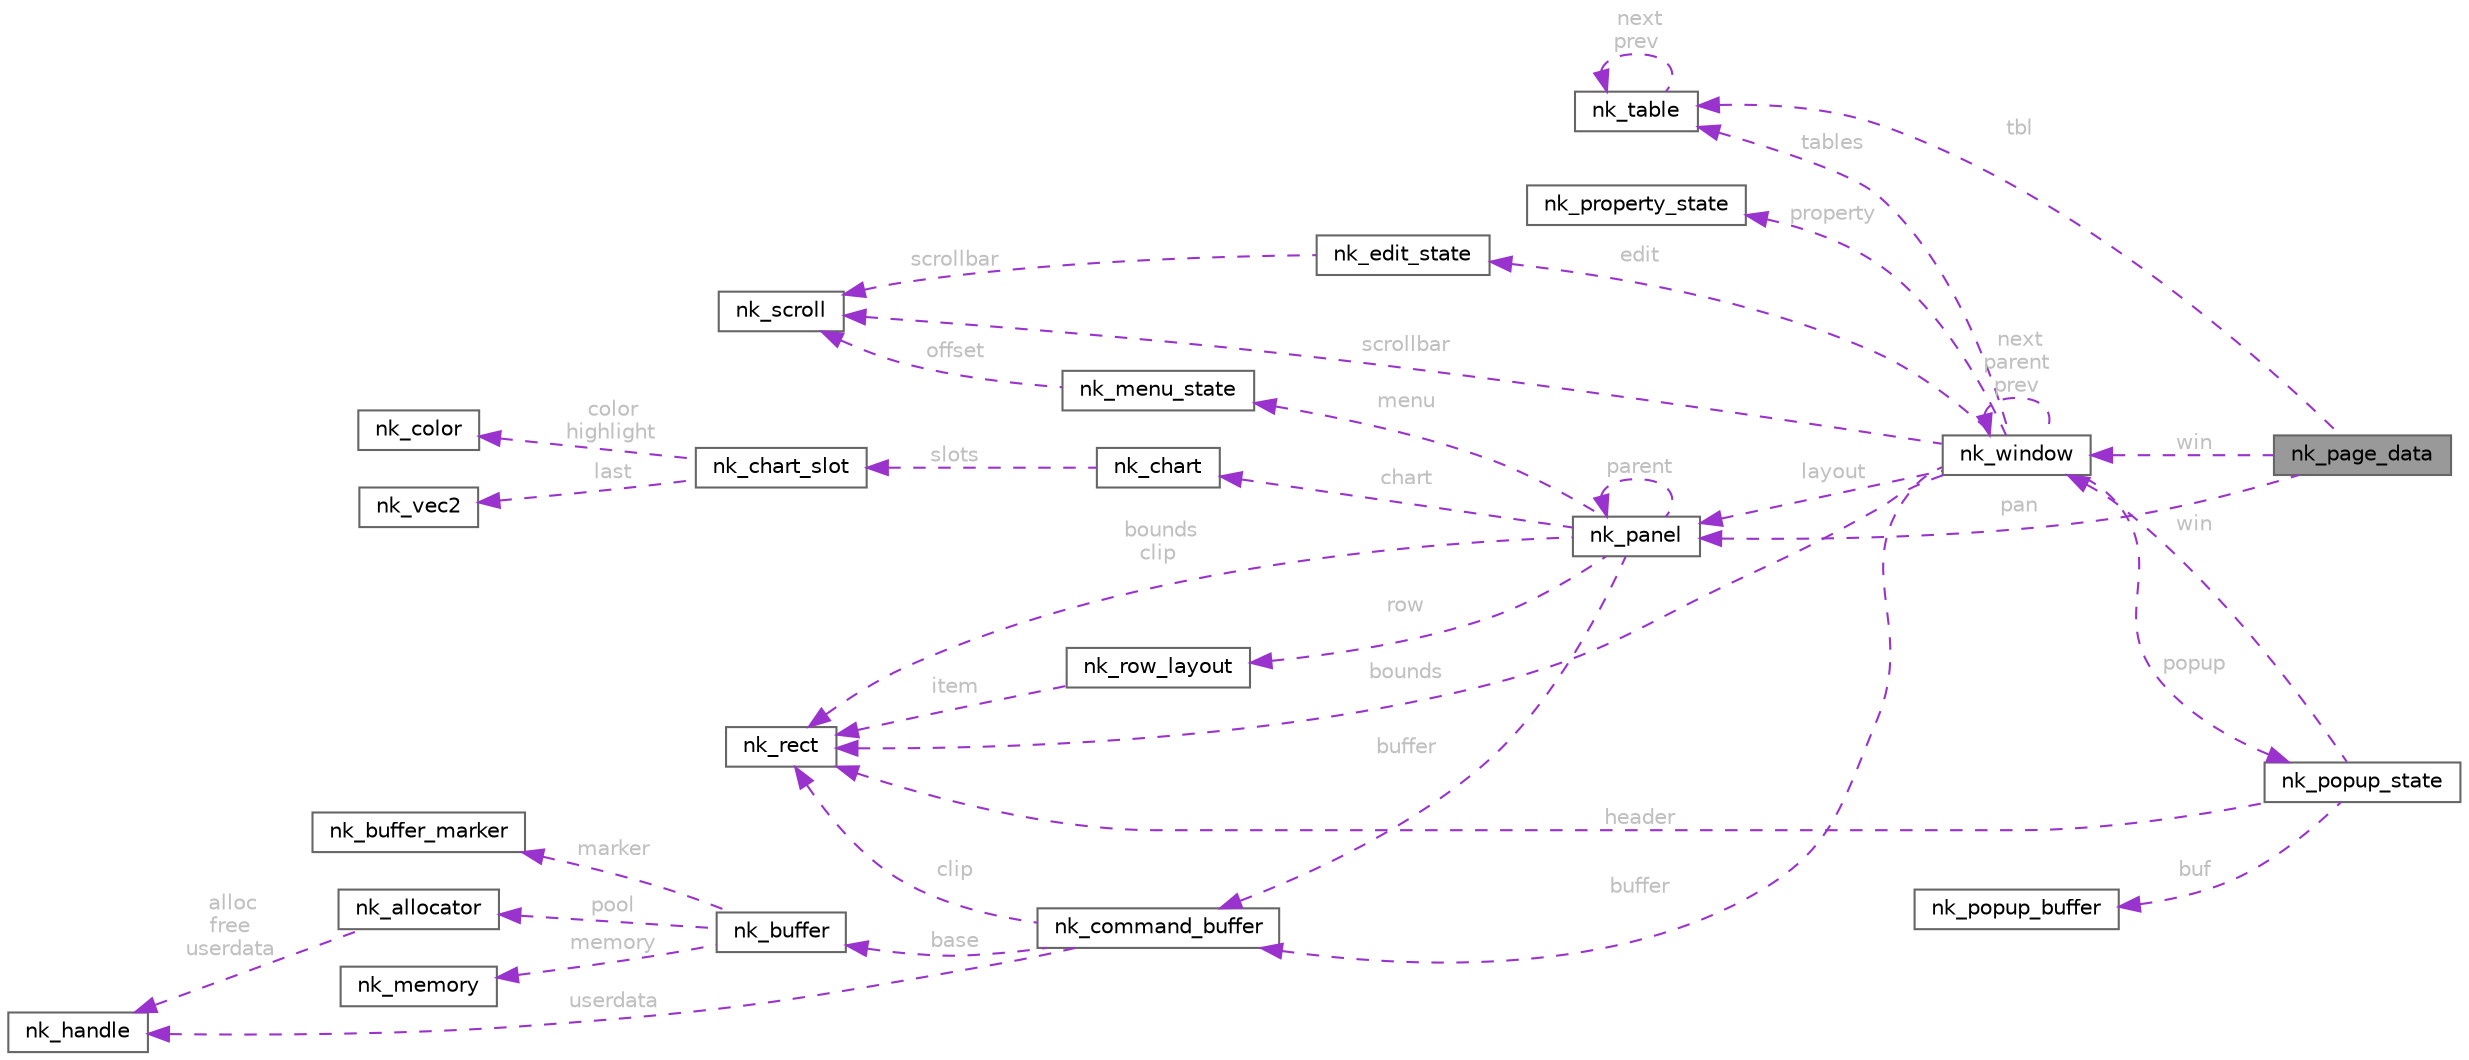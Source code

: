 digraph "nk_page_data"
{
 // LATEX_PDF_SIZE
  bgcolor="transparent";
  edge [fontname=Helvetica,fontsize=10,labelfontname=Helvetica,labelfontsize=10];
  node [fontname=Helvetica,fontsize=10,shape=box,height=0.2,width=0.4];
  rankdir="LR";
  Node1 [id="Node000001",label="nk_page_data",height=0.2,width=0.4,color="gray40", fillcolor="grey60", style="filled", fontcolor="black",tooltip=" "];
  Node2 -> Node1 [id="edge1_Node000001_Node000002",dir="back",color="darkorchid3",style="dashed",tooltip=" ",label=" tbl",fontcolor="grey" ];
  Node2 [id="Node000002",label="nk_table",height=0.2,width=0.4,color="gray40", fillcolor="white", style="filled",URL="$structnk__table.html",tooltip=" "];
  Node2 -> Node2 [id="edge2_Node000002_Node000002",dir="back",color="darkorchid3",style="dashed",tooltip=" ",label=" next\nprev",fontcolor="grey" ];
  Node3 -> Node1 [id="edge3_Node000001_Node000003",dir="back",color="darkorchid3",style="dashed",tooltip=" ",label=" pan",fontcolor="grey" ];
  Node3 [id="Node000003",label="nk_panel",height=0.2,width=0.4,color="gray40", fillcolor="white", style="filled",URL="$structnk__panel.html",tooltip=" "];
  Node4 -> Node3 [id="edge4_Node000003_Node000004",dir="back",color="darkorchid3",style="dashed",tooltip=" ",label=" bounds\nclip",fontcolor="grey" ];
  Node4 [id="Node000004",label="nk_rect",height=0.2,width=0.4,color="gray40", fillcolor="white", style="filled",URL="$structnk__rect.html",tooltip=" "];
  Node5 -> Node3 [id="edge5_Node000003_Node000005",dir="back",color="darkorchid3",style="dashed",tooltip=" ",label=" menu",fontcolor="grey" ];
  Node5 [id="Node000005",label="nk_menu_state",height=0.2,width=0.4,color="gray40", fillcolor="white", style="filled",URL="$structnk__menu__state.html",tooltip=" "];
  Node6 -> Node5 [id="edge6_Node000005_Node000006",dir="back",color="darkorchid3",style="dashed",tooltip=" ",label=" offset",fontcolor="grey" ];
  Node6 [id="Node000006",label="nk_scroll",height=0.2,width=0.4,color="gray40", fillcolor="white", style="filled",URL="$structnk__scroll.html",tooltip=" "];
  Node7 -> Node3 [id="edge7_Node000003_Node000007",dir="back",color="darkorchid3",style="dashed",tooltip=" ",label=" row",fontcolor="grey" ];
  Node7 [id="Node000007",label="nk_row_layout",height=0.2,width=0.4,color="gray40", fillcolor="white", style="filled",URL="$structnk__row__layout.html",tooltip=" "];
  Node4 -> Node7 [id="edge8_Node000007_Node000004",dir="back",color="darkorchid3",style="dashed",tooltip=" ",label=" item",fontcolor="grey" ];
  Node8 -> Node3 [id="edge9_Node000003_Node000008",dir="back",color="darkorchid3",style="dashed",tooltip=" ",label=" chart",fontcolor="grey" ];
  Node8 [id="Node000008",label="nk_chart",height=0.2,width=0.4,color="gray40", fillcolor="white", style="filled",URL="$structnk__chart.html",tooltip=" "];
  Node9 -> Node8 [id="edge10_Node000008_Node000009",dir="back",color="darkorchid3",style="dashed",tooltip=" ",label=" slots",fontcolor="grey" ];
  Node9 [id="Node000009",label="nk_chart_slot",height=0.2,width=0.4,color="gray40", fillcolor="white", style="filled",URL="$structnk__chart__slot.html",tooltip=" "];
  Node10 -> Node9 [id="edge11_Node000009_Node000010",dir="back",color="darkorchid3",style="dashed",tooltip=" ",label=" color\nhighlight",fontcolor="grey" ];
  Node10 [id="Node000010",label="nk_color",height=0.2,width=0.4,color="gray40", fillcolor="white", style="filled",URL="$structnk__color.html",tooltip=" "];
  Node11 -> Node9 [id="edge12_Node000009_Node000011",dir="back",color="darkorchid3",style="dashed",tooltip=" ",label=" last",fontcolor="grey" ];
  Node11 [id="Node000011",label="nk_vec2",height=0.2,width=0.4,color="gray40", fillcolor="white", style="filled",URL="$structnk__vec2.html",tooltip=" "];
  Node12 -> Node3 [id="edge13_Node000003_Node000012",dir="back",color="darkorchid3",style="dashed",tooltip=" ",label=" buffer",fontcolor="grey" ];
  Node12 [id="Node000012",label="nk_command_buffer",height=0.2,width=0.4,color="gray40", fillcolor="white", style="filled",URL="$structnk__command__buffer.html",tooltip=" "];
  Node13 -> Node12 [id="edge14_Node000012_Node000013",dir="back",color="darkorchid3",style="dashed",tooltip=" ",label=" base",fontcolor="grey" ];
  Node13 [id="Node000013",label="nk_buffer",height=0.2,width=0.4,color="gray40", fillcolor="white", style="filled",URL="$structnk__buffer.html",tooltip=" "];
  Node14 -> Node13 [id="edge15_Node000013_Node000014",dir="back",color="darkorchid3",style="dashed",tooltip=" ",label=" marker",fontcolor="grey" ];
  Node14 [id="Node000014",label="nk_buffer_marker",height=0.2,width=0.4,color="gray40", fillcolor="white", style="filled",URL="$structnk__buffer__marker.html",tooltip=" "];
  Node15 -> Node13 [id="edge16_Node000013_Node000015",dir="back",color="darkorchid3",style="dashed",tooltip=" ",label=" pool",fontcolor="grey" ];
  Node15 [id="Node000015",label="nk_allocator",height=0.2,width=0.4,color="gray40", fillcolor="white", style="filled",URL="$structnk__allocator.html",tooltip=" "];
  Node16 -> Node15 [id="edge17_Node000015_Node000016",dir="back",color="darkorchid3",style="dashed",tooltip=" ",label=" alloc\nfree\nuserdata",fontcolor="grey" ];
  Node16 [id="Node000016",label="nk_handle",height=0.2,width=0.4,color="gray40", fillcolor="white", style="filled",URL="$unionnk__handle.html",tooltip=" "];
  Node17 -> Node13 [id="edge18_Node000013_Node000017",dir="back",color="darkorchid3",style="dashed",tooltip=" ",label=" memory",fontcolor="grey" ];
  Node17 [id="Node000017",label="nk_memory",height=0.2,width=0.4,color="gray40", fillcolor="white", style="filled",URL="$structnk__memory.html",tooltip=" "];
  Node4 -> Node12 [id="edge19_Node000012_Node000004",dir="back",color="darkorchid3",style="dashed",tooltip=" ",label=" clip",fontcolor="grey" ];
  Node16 -> Node12 [id="edge20_Node000012_Node000016",dir="back",color="darkorchid3",style="dashed",tooltip=" ",label=" userdata",fontcolor="grey" ];
  Node3 -> Node3 [id="edge21_Node000003_Node000003",dir="back",color="darkorchid3",style="dashed",tooltip=" ",label=" parent",fontcolor="grey" ];
  Node18 -> Node1 [id="edge22_Node000001_Node000018",dir="back",color="darkorchid3",style="dashed",tooltip=" ",label=" win",fontcolor="grey" ];
  Node18 [id="Node000018",label="nk_window",height=0.2,width=0.4,color="gray40", fillcolor="white", style="filled",URL="$structnk__window.html",tooltip=" "];
  Node4 -> Node18 [id="edge23_Node000018_Node000004",dir="back",color="darkorchid3",style="dashed",tooltip=" ",label=" bounds",fontcolor="grey" ];
  Node6 -> Node18 [id="edge24_Node000018_Node000006",dir="back",color="darkorchid3",style="dashed",tooltip=" ",label=" scrollbar",fontcolor="grey" ];
  Node12 -> Node18 [id="edge25_Node000018_Node000012",dir="back",color="darkorchid3",style="dashed",tooltip=" ",label=" buffer",fontcolor="grey" ];
  Node3 -> Node18 [id="edge26_Node000018_Node000003",dir="back",color="darkorchid3",style="dashed",tooltip=" ",label=" layout",fontcolor="grey" ];
  Node19 -> Node18 [id="edge27_Node000018_Node000019",dir="back",color="darkorchid3",style="dashed",tooltip=" ",label=" property",fontcolor="grey" ];
  Node19 [id="Node000019",label="nk_property_state",height=0.2,width=0.4,color="gray40", fillcolor="white", style="filled",URL="$structnk__property__state.html",tooltip=" "];
  Node20 -> Node18 [id="edge28_Node000018_Node000020",dir="back",color="darkorchid3",style="dashed",tooltip=" ",label=" popup",fontcolor="grey" ];
  Node20 [id="Node000020",label="nk_popup_state",height=0.2,width=0.4,color="gray40", fillcolor="white", style="filled",URL="$structnk__popup__state.html",tooltip=" "];
  Node18 -> Node20 [id="edge29_Node000020_Node000018",dir="back",color="darkorchid3",style="dashed",tooltip=" ",label=" win",fontcolor="grey" ];
  Node21 -> Node20 [id="edge30_Node000020_Node000021",dir="back",color="darkorchid3",style="dashed",tooltip=" ",label=" buf",fontcolor="grey" ];
  Node21 [id="Node000021",label="nk_popup_buffer",height=0.2,width=0.4,color="gray40", fillcolor="white", style="filled",URL="$structnk__popup__buffer.html",tooltip=" "];
  Node4 -> Node20 [id="edge31_Node000020_Node000004",dir="back",color="darkorchid3",style="dashed",tooltip=" ",label=" header",fontcolor="grey" ];
  Node22 -> Node18 [id="edge32_Node000018_Node000022",dir="back",color="darkorchid3",style="dashed",tooltip=" ",label=" edit",fontcolor="grey" ];
  Node22 [id="Node000022",label="nk_edit_state",height=0.2,width=0.4,color="gray40", fillcolor="white", style="filled",URL="$structnk__edit__state.html",tooltip=" "];
  Node6 -> Node22 [id="edge33_Node000022_Node000006",dir="back",color="darkorchid3",style="dashed",tooltip=" ",label=" scrollbar",fontcolor="grey" ];
  Node2 -> Node18 [id="edge34_Node000018_Node000002",dir="back",color="darkorchid3",style="dashed",tooltip=" ",label=" tables",fontcolor="grey" ];
  Node18 -> Node18 [id="edge35_Node000018_Node000018",dir="back",color="darkorchid3",style="dashed",tooltip=" ",label=" next\nparent\nprev",fontcolor="grey" ];
}
